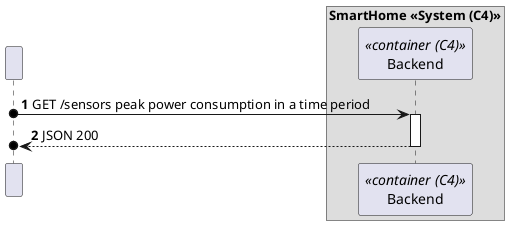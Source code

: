 @startuml
'https://plantuml.com/sequence-diagram
!pragma layout smetana

autonumber


participant " " as HTTP

box "SmartHome <<System (C4)>>"
    participant "Backend" as BE<<container (C4)>>
end box

HTTP o-> BE : GET /sensors peak power consumption in a time period
activate BE


BE -->o HTTP : JSON 200
deactivate BE



@enduml